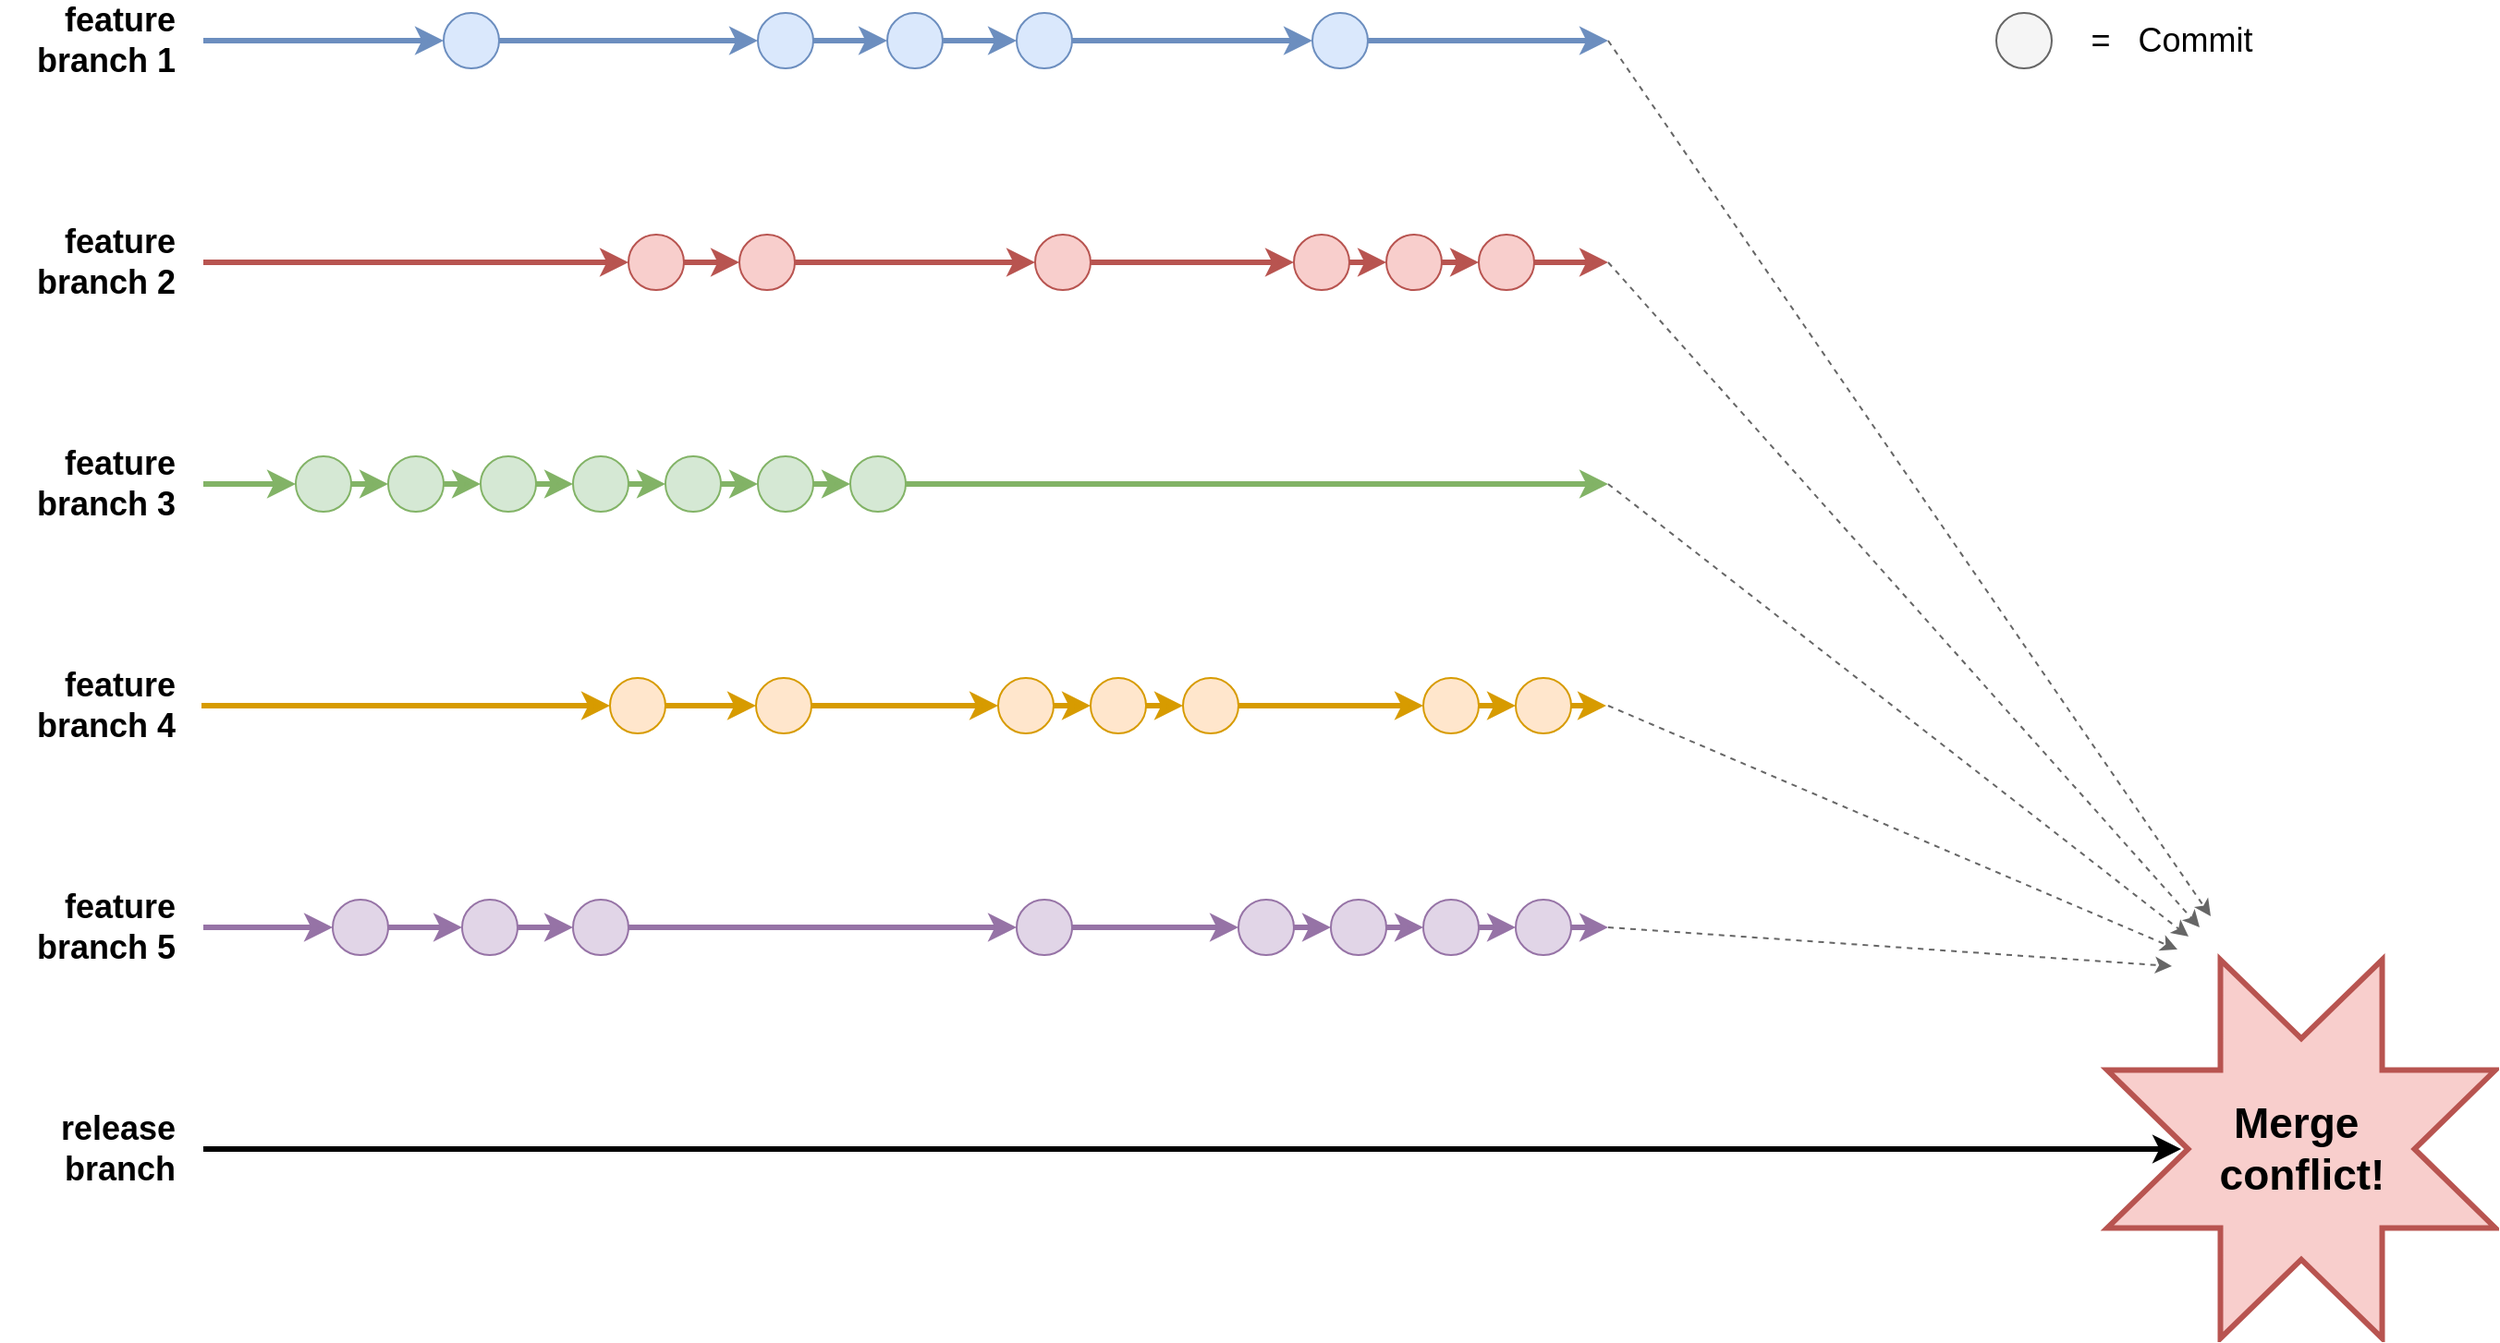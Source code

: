 <mxfile version="24.5.2" type="device">
  <diagram name="Page-1" id="pugEUD34ADWXKRA1LsCm">
    <mxGraphModel dx="2284" dy="795" grid="1" gridSize="10" guides="1" tooltips="1" connect="1" arrows="1" fold="1" page="1" pageScale="1" pageWidth="850" pageHeight="1100" math="0" shadow="0">
      <root>
        <mxCell id="0" />
        <mxCell id="1" parent="0" />
        <mxCell id="9KCZVOldgZEE5MTUfetc-2" value="" style="endArrow=classic;html=1;rounded=0;strokeWidth=3;fillColor=#dae8fc;strokeColor=#6c8ebf;fontSize=18;labelPosition=center;verticalLabelPosition=bottom;align=center;verticalAlign=top;" parent="1" source="9KCZVOldgZEE5MTUfetc-11" edge="1">
          <mxGeometry width="50" height="50" relative="1" as="geometry">
            <mxPoint x="40" y="115" as="sourcePoint" />
            <mxPoint x="780" y="120" as="targetPoint" />
          </mxGeometry>
        </mxCell>
        <mxCell id="9KCZVOldgZEE5MTUfetc-4" value="" style="endArrow=classic;html=1;rounded=0;strokeWidth=3;fillColor=#dae8fc;strokeColor=#6c8ebf;fontSize=18;" parent="1" target="9KCZVOldgZEE5MTUfetc-3" edge="1">
          <mxGeometry width="50" height="50" relative="1" as="geometry">
            <mxPoint x="20" y="120" as="sourcePoint" />
            <mxPoint x="370" y="115" as="targetPoint" />
          </mxGeometry>
        </mxCell>
        <mxCell id="9KCZVOldgZEE5MTUfetc-3" value="" style="ellipse;whiteSpace=wrap;html=1;aspect=fixed;fontSize=18;fillColor=#dae8fc;strokeColor=#6c8ebf;labelPosition=center;verticalLabelPosition=bottom;align=center;verticalAlign=top;" parent="1" vertex="1">
          <mxGeometry x="150" y="105" width="30" height="30" as="geometry" />
        </mxCell>
        <mxCell id="9KCZVOldgZEE5MTUfetc-6" value="" style="endArrow=classic;html=1;rounded=0;strokeWidth=3;fillColor=#dae8fc;strokeColor=#6c8ebf;fontSize=18;labelPosition=center;verticalLabelPosition=bottom;align=center;verticalAlign=top;" parent="1" source="9KCZVOldgZEE5MTUfetc-3" target="9KCZVOldgZEE5MTUfetc-5" edge="1">
          <mxGeometry width="50" height="50" relative="1" as="geometry">
            <mxPoint x="180" y="120" as="sourcePoint" />
            <mxPoint x="370" y="120" as="targetPoint" />
          </mxGeometry>
        </mxCell>
        <mxCell id="9KCZVOldgZEE5MTUfetc-5" value="" style="ellipse;whiteSpace=wrap;html=1;aspect=fixed;fontSize=18;fillColor=#dae8fc;strokeColor=#6c8ebf;labelPosition=center;verticalLabelPosition=bottom;align=center;verticalAlign=top;" parent="1" vertex="1">
          <mxGeometry x="320" y="105" width="30" height="30" as="geometry" />
        </mxCell>
        <mxCell id="9KCZVOldgZEE5MTUfetc-8" value="" style="endArrow=classic;html=1;rounded=0;strokeWidth=3;fillColor=#dae8fc;strokeColor=#6c8ebf;fontSize=18;labelPosition=center;verticalLabelPosition=bottom;align=center;verticalAlign=top;" parent="1" source="9KCZVOldgZEE5MTUfetc-5" target="9KCZVOldgZEE5MTUfetc-7" edge="1">
          <mxGeometry width="50" height="50" relative="1" as="geometry">
            <mxPoint x="350" y="120" as="sourcePoint" />
            <mxPoint x="480" y="120" as="targetPoint" />
          </mxGeometry>
        </mxCell>
        <mxCell id="9KCZVOldgZEE5MTUfetc-7" value="" style="ellipse;whiteSpace=wrap;html=1;aspect=fixed;fontSize=18;fillColor=#dae8fc;strokeColor=#6c8ebf;labelPosition=center;verticalLabelPosition=bottom;align=center;verticalAlign=top;" parent="1" vertex="1">
          <mxGeometry x="390" y="105" width="30" height="30" as="geometry" />
        </mxCell>
        <mxCell id="9KCZVOldgZEE5MTUfetc-10" value="" style="endArrow=classic;html=1;rounded=0;strokeWidth=3;fillColor=#dae8fc;strokeColor=#6c8ebf;fontSize=18;labelPosition=center;verticalLabelPosition=bottom;align=center;verticalAlign=top;" parent="1" source="9KCZVOldgZEE5MTUfetc-7" target="9KCZVOldgZEE5MTUfetc-9" edge="1">
          <mxGeometry width="50" height="50" relative="1" as="geometry">
            <mxPoint x="420" y="120" as="sourcePoint" />
            <mxPoint x="670" y="120" as="targetPoint" />
          </mxGeometry>
        </mxCell>
        <mxCell id="9KCZVOldgZEE5MTUfetc-9" value="" style="ellipse;whiteSpace=wrap;html=1;aspect=fixed;fontSize=18;fillColor=#dae8fc;strokeColor=#6c8ebf;labelPosition=center;verticalLabelPosition=bottom;align=center;verticalAlign=top;" parent="1" vertex="1">
          <mxGeometry x="460" y="105" width="30" height="30" as="geometry" />
        </mxCell>
        <mxCell id="9KCZVOldgZEE5MTUfetc-12" value="" style="endArrow=classic;html=1;rounded=0;strokeWidth=3;fillColor=#dae8fc;strokeColor=#6c8ebf;fontSize=18;labelPosition=center;verticalLabelPosition=bottom;align=center;verticalAlign=top;" parent="1" source="9KCZVOldgZEE5MTUfetc-9" target="9KCZVOldgZEE5MTUfetc-11" edge="1">
          <mxGeometry width="50" height="50" relative="1" as="geometry">
            <mxPoint x="490" y="120" as="sourcePoint" />
            <mxPoint x="670" y="120" as="targetPoint" />
          </mxGeometry>
        </mxCell>
        <mxCell id="9KCZVOldgZEE5MTUfetc-11" value="" style="ellipse;whiteSpace=wrap;html=1;aspect=fixed;fontSize=18;fillColor=#dae8fc;strokeColor=#6c8ebf;labelPosition=center;verticalLabelPosition=bottom;align=center;verticalAlign=top;" parent="1" vertex="1">
          <mxGeometry x="620" y="105" width="30" height="30" as="geometry" />
        </mxCell>
        <mxCell id="9KCZVOldgZEE5MTUfetc-13" value="" style="endArrow=classic;html=1;rounded=0;strokeWidth=3;fillColor=#f8cecc;strokeColor=#b85450;fontSize=18;labelPosition=center;verticalLabelPosition=bottom;align=center;verticalAlign=top;" parent="1" source="9KCZVOldgZEE5MTUfetc-23" edge="1">
          <mxGeometry width="50" height="50" relative="1" as="geometry">
            <mxPoint x="40" y="235" as="sourcePoint" />
            <mxPoint x="780" y="240" as="targetPoint" />
          </mxGeometry>
        </mxCell>
        <mxCell id="9KCZVOldgZEE5MTUfetc-14" value="" style="endArrow=classic;html=1;rounded=0;strokeWidth=3;fillColor=#f8cecc;strokeColor=#b85450;fontSize=18;" parent="1" target="9KCZVOldgZEE5MTUfetc-15" edge="1">
          <mxGeometry width="50" height="50" relative="1" as="geometry">
            <mxPoint x="20" y="240" as="sourcePoint" />
            <mxPoint x="370" y="235" as="targetPoint" />
          </mxGeometry>
        </mxCell>
        <mxCell id="9KCZVOldgZEE5MTUfetc-15" value="" style="ellipse;whiteSpace=wrap;html=1;aspect=fixed;fontSize=18;fillColor=#f8cecc;strokeColor=#b85450;labelPosition=center;verticalLabelPosition=bottom;align=center;verticalAlign=top;" parent="1" vertex="1">
          <mxGeometry x="250" y="225" width="30" height="30" as="geometry" />
        </mxCell>
        <mxCell id="9KCZVOldgZEE5MTUfetc-16" value="" style="endArrow=classic;html=1;rounded=0;strokeWidth=3;fillColor=#f8cecc;strokeColor=#b85450;fontSize=18;labelPosition=center;verticalLabelPosition=bottom;align=center;verticalAlign=top;" parent="1" source="9KCZVOldgZEE5MTUfetc-15" target="9KCZVOldgZEE5MTUfetc-17" edge="1">
          <mxGeometry width="50" height="50" relative="1" as="geometry">
            <mxPoint x="180" y="240" as="sourcePoint" />
            <mxPoint x="370" y="240" as="targetPoint" />
          </mxGeometry>
        </mxCell>
        <mxCell id="9KCZVOldgZEE5MTUfetc-17" value="" style="ellipse;whiteSpace=wrap;html=1;aspect=fixed;fontSize=18;fillColor=#f8cecc;strokeColor=#b85450;labelPosition=center;verticalLabelPosition=bottom;align=center;verticalAlign=top;" parent="1" vertex="1">
          <mxGeometry x="310" y="225" width="30" height="30" as="geometry" />
        </mxCell>
        <mxCell id="9KCZVOldgZEE5MTUfetc-18" value="" style="endArrow=classic;html=1;rounded=0;strokeWidth=3;fillColor=#f8cecc;strokeColor=#b85450;entryX=0;entryY=0.5;entryDx=0;entryDy=0;fontSize=18;labelPosition=center;verticalLabelPosition=bottom;align=center;verticalAlign=top;" parent="1" source="9KCZVOldgZEE5MTUfetc-17" target="9KCZVOldgZEE5MTUfetc-21" edge="1">
          <mxGeometry width="50" height="50" relative="1" as="geometry">
            <mxPoint x="350" y="240" as="sourcePoint" />
            <mxPoint x="390" y="240" as="targetPoint" />
          </mxGeometry>
        </mxCell>
        <mxCell id="9KCZVOldgZEE5MTUfetc-21" value="" style="ellipse;whiteSpace=wrap;html=1;aspect=fixed;fontSize=18;fillColor=#f8cecc;strokeColor=#b85450;labelPosition=center;verticalLabelPosition=bottom;align=center;verticalAlign=top;" parent="1" vertex="1">
          <mxGeometry x="470" y="225" width="30" height="30" as="geometry" />
        </mxCell>
        <mxCell id="9KCZVOldgZEE5MTUfetc-22" value="" style="endArrow=classic;html=1;rounded=0;strokeWidth=3;fillColor=#f8cecc;strokeColor=#b85450;fontSize=18;labelPosition=center;verticalLabelPosition=bottom;align=center;verticalAlign=top;" parent="1" source="9KCZVOldgZEE5MTUfetc-68" target="9KCZVOldgZEE5MTUfetc-23" edge="1">
          <mxGeometry width="50" height="50" relative="1" as="geometry">
            <mxPoint x="490" y="240" as="sourcePoint" />
            <mxPoint x="670" y="240" as="targetPoint" />
          </mxGeometry>
        </mxCell>
        <mxCell id="9KCZVOldgZEE5MTUfetc-23" value="" style="ellipse;whiteSpace=wrap;html=1;aspect=fixed;fontSize=18;fillColor=#f8cecc;strokeColor=#b85450;labelPosition=center;verticalLabelPosition=bottom;align=center;verticalAlign=top;" parent="1" vertex="1">
          <mxGeometry x="710" y="225" width="30" height="30" as="geometry" />
        </mxCell>
        <mxCell id="9KCZVOldgZEE5MTUfetc-35" value="" style="endArrow=classic;html=1;rounded=0;strokeWidth=3;fillColor=#d5e8d4;strokeColor=#82b366;fontSize=18;labelPosition=center;verticalLabelPosition=bottom;align=center;verticalAlign=top;" parent="1" source="9KCZVOldgZEE5MTUfetc-74" edge="1">
          <mxGeometry width="50" height="50" relative="1" as="geometry">
            <mxPoint x="40" y="355" as="sourcePoint" />
            <mxPoint x="780" y="360" as="targetPoint" />
          </mxGeometry>
        </mxCell>
        <mxCell id="9KCZVOldgZEE5MTUfetc-36" value="" style="endArrow=classic;html=1;rounded=0;strokeWidth=3;fillColor=#d5e8d4;strokeColor=#82b366;fontSize=18;" parent="1" target="9KCZVOldgZEE5MTUfetc-37" edge="1">
          <mxGeometry width="50" height="50" relative="1" as="geometry">
            <mxPoint x="20" y="360" as="sourcePoint" />
            <mxPoint x="370" y="355" as="targetPoint" />
          </mxGeometry>
        </mxCell>
        <mxCell id="9KCZVOldgZEE5MTUfetc-37" value="" style="ellipse;whiteSpace=wrap;html=1;aspect=fixed;fontSize=18;fillColor=#d5e8d4;strokeColor=#82b366;labelPosition=center;verticalLabelPosition=bottom;align=center;verticalAlign=top;" parent="1" vertex="1">
          <mxGeometry x="70" y="345" width="30" height="30" as="geometry" />
        </mxCell>
        <mxCell id="9KCZVOldgZEE5MTUfetc-38" value="" style="endArrow=classic;html=1;rounded=0;strokeWidth=3;fillColor=#d5e8d4;strokeColor=#82b366;fontSize=18;labelPosition=center;verticalLabelPosition=bottom;align=center;verticalAlign=top;" parent="1" source="9KCZVOldgZEE5MTUfetc-37" target="9KCZVOldgZEE5MTUfetc-39" edge="1">
          <mxGeometry width="50" height="50" relative="1" as="geometry">
            <mxPoint x="180" y="360" as="sourcePoint" />
            <mxPoint x="370" y="360" as="targetPoint" />
          </mxGeometry>
        </mxCell>
        <mxCell id="9KCZVOldgZEE5MTUfetc-39" value="" style="ellipse;whiteSpace=wrap;html=1;aspect=fixed;fontSize=18;fillColor=#d5e8d4;strokeColor=#82b366;labelPosition=center;verticalLabelPosition=bottom;align=center;verticalAlign=top;" parent="1" vertex="1">
          <mxGeometry x="120" y="345" width="30" height="30" as="geometry" />
        </mxCell>
        <mxCell id="9KCZVOldgZEE5MTUfetc-40" value="" style="endArrow=classic;html=1;rounded=0;strokeWidth=3;fillColor=#d5e8d4;strokeColor=#82b366;fontSize=18;labelPosition=center;verticalLabelPosition=bottom;align=center;verticalAlign=top;" parent="1" source="9KCZVOldgZEE5MTUfetc-39" target="9KCZVOldgZEE5MTUfetc-41" edge="1">
          <mxGeometry width="50" height="50" relative="1" as="geometry">
            <mxPoint x="350" y="360" as="sourcePoint" />
            <mxPoint x="480" y="360" as="targetPoint" />
          </mxGeometry>
        </mxCell>
        <mxCell id="9KCZVOldgZEE5MTUfetc-41" value="" style="ellipse;whiteSpace=wrap;html=1;aspect=fixed;fontSize=18;fillColor=#d5e8d4;strokeColor=#82b366;labelPosition=center;verticalLabelPosition=bottom;align=center;verticalAlign=top;" parent="1" vertex="1">
          <mxGeometry x="170" y="345" width="30" height="30" as="geometry" />
        </mxCell>
        <mxCell id="9KCZVOldgZEE5MTUfetc-42" value="" style="endArrow=classic;html=1;rounded=0;strokeWidth=3;fillColor=#d5e8d4;strokeColor=#82b366;fontSize=18;labelPosition=center;verticalLabelPosition=bottom;align=center;verticalAlign=top;" parent="1" source="9KCZVOldgZEE5MTUfetc-41" target="9KCZVOldgZEE5MTUfetc-43" edge="1">
          <mxGeometry width="50" height="50" relative="1" as="geometry">
            <mxPoint x="420" y="360" as="sourcePoint" />
            <mxPoint x="670" y="360" as="targetPoint" />
          </mxGeometry>
        </mxCell>
        <mxCell id="9KCZVOldgZEE5MTUfetc-43" value="" style="ellipse;whiteSpace=wrap;html=1;aspect=fixed;fontSize=18;fillColor=#d5e8d4;strokeColor=#82b366;labelPosition=center;verticalLabelPosition=bottom;align=center;verticalAlign=top;" parent="1" vertex="1">
          <mxGeometry x="220" y="345" width="30" height="30" as="geometry" />
        </mxCell>
        <mxCell id="9KCZVOldgZEE5MTUfetc-44" value="" style="endArrow=classic;html=1;rounded=0;strokeWidth=3;fillColor=#d5e8d4;strokeColor=#82b366;fontSize=18;labelPosition=center;verticalLabelPosition=bottom;align=center;verticalAlign=top;" parent="1" source="9KCZVOldgZEE5MTUfetc-43" target="9KCZVOldgZEE5MTUfetc-45" edge="1">
          <mxGeometry width="50" height="50" relative="1" as="geometry">
            <mxPoint x="490" y="360" as="sourcePoint" />
            <mxPoint x="670" y="360" as="targetPoint" />
          </mxGeometry>
        </mxCell>
        <mxCell id="9KCZVOldgZEE5MTUfetc-45" value="" style="ellipse;whiteSpace=wrap;html=1;aspect=fixed;fontSize=18;fillColor=#d5e8d4;strokeColor=#82b366;labelPosition=center;verticalLabelPosition=bottom;align=center;verticalAlign=top;" parent="1" vertex="1">
          <mxGeometry x="270" y="345" width="30" height="30" as="geometry" />
        </mxCell>
        <mxCell id="9KCZVOldgZEE5MTUfetc-46" value="" style="endArrow=classic;html=1;rounded=0;strokeWidth=3;fillColor=#ffe6cc;strokeColor=#d79b00;fontSize=18;labelPosition=center;verticalLabelPosition=bottom;align=center;verticalAlign=top;" parent="1" source="9KCZVOldgZEE5MTUfetc-56" edge="1">
          <mxGeometry width="50" height="50" relative="1" as="geometry">
            <mxPoint x="39" y="475" as="sourcePoint" />
            <mxPoint x="779" y="480" as="targetPoint" />
          </mxGeometry>
        </mxCell>
        <mxCell id="9KCZVOldgZEE5MTUfetc-47" value="" style="endArrow=classic;html=1;rounded=0;strokeWidth=3;fillColor=#ffe6cc;strokeColor=#d79b00;fontSize=18;" parent="1" target="9KCZVOldgZEE5MTUfetc-48" edge="1">
          <mxGeometry width="50" height="50" relative="1" as="geometry">
            <mxPoint x="19" y="480" as="sourcePoint" />
            <mxPoint x="369" y="475" as="targetPoint" />
          </mxGeometry>
        </mxCell>
        <mxCell id="9KCZVOldgZEE5MTUfetc-48" value="" style="ellipse;whiteSpace=wrap;html=1;aspect=fixed;fontSize=18;fillColor=#ffe6cc;strokeColor=#d79b00;labelPosition=center;verticalLabelPosition=bottom;align=center;verticalAlign=top;" parent="1" vertex="1">
          <mxGeometry x="240" y="465" width="30" height="30" as="geometry" />
        </mxCell>
        <mxCell id="9KCZVOldgZEE5MTUfetc-49" value="" style="endArrow=classic;html=1;rounded=0;strokeWidth=3;fillColor=#ffe6cc;strokeColor=#d79b00;fontSize=18;labelPosition=center;verticalLabelPosition=bottom;align=center;verticalAlign=top;" parent="1" source="9KCZVOldgZEE5MTUfetc-48" target="9KCZVOldgZEE5MTUfetc-50" edge="1">
          <mxGeometry width="50" height="50" relative="1" as="geometry">
            <mxPoint x="179" y="480" as="sourcePoint" />
            <mxPoint x="369" y="480" as="targetPoint" />
          </mxGeometry>
        </mxCell>
        <mxCell id="9KCZVOldgZEE5MTUfetc-50" value="" style="ellipse;whiteSpace=wrap;html=1;aspect=fixed;fontSize=18;fillColor=#ffe6cc;strokeColor=#d79b00;labelPosition=center;verticalLabelPosition=bottom;align=center;verticalAlign=top;" parent="1" vertex="1">
          <mxGeometry x="319" y="465" width="30" height="30" as="geometry" />
        </mxCell>
        <mxCell id="9KCZVOldgZEE5MTUfetc-51" value="" style="endArrow=classic;html=1;rounded=0;strokeWidth=3;fillColor=#ffe6cc;strokeColor=#d79b00;fontSize=18;labelPosition=center;verticalLabelPosition=bottom;align=center;verticalAlign=top;" parent="1" source="9KCZVOldgZEE5MTUfetc-50" target="9KCZVOldgZEE5MTUfetc-54" edge="1">
          <mxGeometry width="50" height="50" relative="1" as="geometry">
            <mxPoint x="349" y="480" as="sourcePoint" />
            <mxPoint x="389" y="480" as="targetPoint" />
          </mxGeometry>
        </mxCell>
        <mxCell id="9KCZVOldgZEE5MTUfetc-54" value="" style="ellipse;whiteSpace=wrap;html=1;aspect=fixed;fontSize=18;fillColor=#ffe6cc;strokeColor=#d79b00;labelPosition=center;verticalLabelPosition=bottom;align=center;verticalAlign=top;" parent="1" vertex="1">
          <mxGeometry x="450" y="465" width="30" height="30" as="geometry" />
        </mxCell>
        <mxCell id="9KCZVOldgZEE5MTUfetc-55" value="" style="endArrow=classic;html=1;rounded=0;strokeWidth=3;fillColor=#ffe6cc;strokeColor=#d79b00;fontSize=18;labelPosition=center;verticalLabelPosition=bottom;align=center;verticalAlign=top;" parent="1" source="9KCZVOldgZEE5MTUfetc-76" target="9KCZVOldgZEE5MTUfetc-56" edge="1">
          <mxGeometry width="50" height="50" relative="1" as="geometry">
            <mxPoint x="489" y="480" as="sourcePoint" />
            <mxPoint x="669" y="480" as="targetPoint" />
          </mxGeometry>
        </mxCell>
        <mxCell id="9KCZVOldgZEE5MTUfetc-56" value="" style="ellipse;whiteSpace=wrap;html=1;aspect=fixed;fontSize=18;fillColor=#ffe6cc;strokeColor=#d79b00;labelPosition=center;verticalLabelPosition=bottom;align=center;verticalAlign=top;" parent="1" vertex="1">
          <mxGeometry x="730" y="465" width="30" height="30" as="geometry" />
        </mxCell>
        <mxCell id="9KCZVOldgZEE5MTUfetc-57" value="" style="endArrow=classic;html=1;rounded=0;strokeWidth=3;fillColor=#e1d5e7;strokeColor=#9673a6;fontSize=18;labelPosition=center;verticalLabelPosition=bottom;align=center;verticalAlign=top;" parent="1" source="9KCZVOldgZEE5MTUfetc-80" edge="1">
          <mxGeometry width="50" height="50" relative="1" as="geometry">
            <mxPoint x="40" y="595" as="sourcePoint" />
            <mxPoint x="780" y="600" as="targetPoint" />
          </mxGeometry>
        </mxCell>
        <mxCell id="9KCZVOldgZEE5MTUfetc-58" value="" style="endArrow=classic;html=1;rounded=0;strokeWidth=3;fillColor=#e1d5e7;strokeColor=#9673a6;fontSize=18;" parent="1" target="9KCZVOldgZEE5MTUfetc-59" edge="1">
          <mxGeometry width="50" height="50" relative="1" as="geometry">
            <mxPoint x="20" y="600" as="sourcePoint" />
            <mxPoint x="370" y="595" as="targetPoint" />
          </mxGeometry>
        </mxCell>
        <mxCell id="9KCZVOldgZEE5MTUfetc-59" value="" style="ellipse;whiteSpace=wrap;html=1;aspect=fixed;fontSize=18;fillColor=#e1d5e7;strokeColor=#9673a6;labelPosition=center;verticalLabelPosition=bottom;align=center;verticalAlign=top;" parent="1" vertex="1">
          <mxGeometry x="90" y="585" width="30" height="30" as="geometry" />
        </mxCell>
        <mxCell id="9KCZVOldgZEE5MTUfetc-60" value="" style="endArrow=classic;html=1;rounded=0;strokeWidth=3;fillColor=#e1d5e7;strokeColor=#9673a6;fontSize=18;labelPosition=center;verticalLabelPosition=bottom;align=center;verticalAlign=top;" parent="1" source="9KCZVOldgZEE5MTUfetc-59" target="9KCZVOldgZEE5MTUfetc-61" edge="1">
          <mxGeometry width="50" height="50" relative="1" as="geometry">
            <mxPoint x="180" y="600" as="sourcePoint" />
            <mxPoint x="370" y="600" as="targetPoint" />
          </mxGeometry>
        </mxCell>
        <mxCell id="9KCZVOldgZEE5MTUfetc-61" value="" style="ellipse;whiteSpace=wrap;html=1;aspect=fixed;fontSize=18;fillColor=#e1d5e7;strokeColor=#9673a6;labelPosition=center;verticalLabelPosition=bottom;align=center;verticalAlign=top;" parent="1" vertex="1">
          <mxGeometry x="160" y="585" width="30" height="30" as="geometry" />
        </mxCell>
        <mxCell id="9KCZVOldgZEE5MTUfetc-62" value="" style="endArrow=classic;html=1;rounded=0;strokeWidth=3;fillColor=#e1d5e7;strokeColor=#9673a6;fontSize=18;labelPosition=center;verticalLabelPosition=bottom;align=center;verticalAlign=top;" parent="1" source="9KCZVOldgZEE5MTUfetc-61" target="9KCZVOldgZEE5MTUfetc-63" edge="1">
          <mxGeometry width="50" height="50" relative="1" as="geometry">
            <mxPoint x="350" y="600" as="sourcePoint" />
            <mxPoint x="480" y="600" as="targetPoint" />
          </mxGeometry>
        </mxCell>
        <mxCell id="9KCZVOldgZEE5MTUfetc-63" value="" style="ellipse;whiteSpace=wrap;html=1;aspect=fixed;fontSize=18;fillColor=#e1d5e7;strokeColor=#9673a6;labelPosition=center;verticalLabelPosition=bottom;align=center;verticalAlign=top;" parent="1" vertex="1">
          <mxGeometry x="220" y="585" width="30" height="30" as="geometry" />
        </mxCell>
        <mxCell id="9KCZVOldgZEE5MTUfetc-64" value="" style="endArrow=classic;html=1;rounded=0;strokeWidth=3;fillColor=#e1d5e7;strokeColor=#9673a6;fontSize=18;labelPosition=center;verticalLabelPosition=bottom;align=center;verticalAlign=top;" parent="1" source="9KCZVOldgZEE5MTUfetc-63" target="9KCZVOldgZEE5MTUfetc-65" edge="1">
          <mxGeometry width="50" height="50" relative="1" as="geometry">
            <mxPoint x="420" y="600" as="sourcePoint" />
            <mxPoint x="670" y="600" as="targetPoint" />
          </mxGeometry>
        </mxCell>
        <mxCell id="9KCZVOldgZEE5MTUfetc-65" value="" style="ellipse;whiteSpace=wrap;html=1;aspect=fixed;fontSize=18;fillColor=#e1d5e7;strokeColor=#9673a6;labelPosition=center;verticalLabelPosition=bottom;align=center;verticalAlign=top;" parent="1" vertex="1">
          <mxGeometry x="460" y="585" width="30" height="30" as="geometry" />
        </mxCell>
        <mxCell id="9KCZVOldgZEE5MTUfetc-66" value="" style="endArrow=classic;html=1;rounded=0;strokeWidth=3;fillColor=#e1d5e7;strokeColor=#9673a6;fontSize=18;labelPosition=center;verticalLabelPosition=bottom;align=center;verticalAlign=top;" parent="1" source="9KCZVOldgZEE5MTUfetc-82" target="9KCZVOldgZEE5MTUfetc-67" edge="1">
          <mxGeometry width="50" height="50" relative="1" as="geometry">
            <mxPoint x="490" y="600" as="sourcePoint" />
            <mxPoint x="670" y="600" as="targetPoint" />
          </mxGeometry>
        </mxCell>
        <mxCell id="9KCZVOldgZEE5MTUfetc-67" value="" style="ellipse;whiteSpace=wrap;html=1;aspect=fixed;fontSize=18;fillColor=#e1d5e7;strokeColor=#9673a6;labelPosition=center;verticalLabelPosition=bottom;align=center;verticalAlign=top;" parent="1" vertex="1">
          <mxGeometry x="630" y="585" width="30" height="30" as="geometry" />
        </mxCell>
        <mxCell id="9KCZVOldgZEE5MTUfetc-69" value="" style="endArrow=classic;html=1;rounded=0;strokeWidth=3;fillColor=#f8cecc;strokeColor=#b85450;fontSize=18;labelPosition=center;verticalLabelPosition=bottom;align=center;verticalAlign=top;" parent="1" source="9KCZVOldgZEE5MTUfetc-70" target="9KCZVOldgZEE5MTUfetc-68" edge="1">
          <mxGeometry width="50" height="50" relative="1" as="geometry">
            <mxPoint x="500" y="240" as="sourcePoint" />
            <mxPoint x="710" y="240" as="targetPoint" />
          </mxGeometry>
        </mxCell>
        <mxCell id="9KCZVOldgZEE5MTUfetc-68" value="" style="ellipse;whiteSpace=wrap;html=1;aspect=fixed;fontSize=18;fillColor=#f8cecc;strokeColor=#b85450;labelPosition=center;verticalLabelPosition=bottom;align=center;verticalAlign=top;" parent="1" vertex="1">
          <mxGeometry x="660" y="225" width="30" height="30" as="geometry" />
        </mxCell>
        <mxCell id="9KCZVOldgZEE5MTUfetc-71" value="" style="endArrow=classic;html=1;rounded=0;strokeWidth=3;fillColor=#f8cecc;strokeColor=#b85450;fontSize=18;labelPosition=center;verticalLabelPosition=bottom;align=center;verticalAlign=top;" parent="1" source="9KCZVOldgZEE5MTUfetc-21" target="9KCZVOldgZEE5MTUfetc-70" edge="1">
          <mxGeometry width="50" height="50" relative="1" as="geometry">
            <mxPoint x="500" y="240" as="sourcePoint" />
            <mxPoint x="660" y="240" as="targetPoint" />
          </mxGeometry>
        </mxCell>
        <mxCell id="9KCZVOldgZEE5MTUfetc-70" value="" style="ellipse;whiteSpace=wrap;html=1;aspect=fixed;fontSize=18;fillColor=#f8cecc;strokeColor=#b85450;labelPosition=center;verticalLabelPosition=bottom;align=center;verticalAlign=top;" parent="1" vertex="1">
          <mxGeometry x="610" y="225" width="30" height="30" as="geometry" />
        </mxCell>
        <mxCell id="9KCZVOldgZEE5MTUfetc-73" value="" style="endArrow=classic;html=1;rounded=0;strokeWidth=3;fillColor=#d5e8d4;strokeColor=#82b366;fontSize=18;labelPosition=center;verticalLabelPosition=bottom;align=center;verticalAlign=top;" parent="1" source="9KCZVOldgZEE5MTUfetc-45" target="9KCZVOldgZEE5MTUfetc-72" edge="1">
          <mxGeometry width="50" height="50" relative="1" as="geometry">
            <mxPoint x="300" y="360" as="sourcePoint" />
            <mxPoint x="780" y="360" as="targetPoint" />
          </mxGeometry>
        </mxCell>
        <mxCell id="9KCZVOldgZEE5MTUfetc-72" value="" style="ellipse;whiteSpace=wrap;html=1;aspect=fixed;fontSize=18;fillColor=#d5e8d4;strokeColor=#82b366;labelPosition=center;verticalLabelPosition=bottom;align=center;verticalAlign=top;" parent="1" vertex="1">
          <mxGeometry x="320" y="345" width="30" height="30" as="geometry" />
        </mxCell>
        <mxCell id="9KCZVOldgZEE5MTUfetc-75" value="" style="endArrow=classic;html=1;rounded=0;strokeWidth=3;fillColor=#d5e8d4;strokeColor=#82b366;fontSize=18;labelPosition=center;verticalLabelPosition=bottom;align=center;verticalAlign=top;" parent="1" source="9KCZVOldgZEE5MTUfetc-72" target="9KCZVOldgZEE5MTUfetc-74" edge="1">
          <mxGeometry width="50" height="50" relative="1" as="geometry">
            <mxPoint x="340" y="360" as="sourcePoint" />
            <mxPoint x="780" y="360" as="targetPoint" />
          </mxGeometry>
        </mxCell>
        <mxCell id="9KCZVOldgZEE5MTUfetc-74" value="" style="ellipse;whiteSpace=wrap;html=1;aspect=fixed;fontSize=18;fillColor=#d5e8d4;strokeColor=#82b366;labelPosition=center;verticalLabelPosition=bottom;align=center;verticalAlign=top;" parent="1" vertex="1">
          <mxGeometry x="370" y="345" width="30" height="30" as="geometry" />
        </mxCell>
        <mxCell id="9KCZVOldgZEE5MTUfetc-77" value="" style="endArrow=classic;html=1;rounded=0;strokeWidth=3;fillColor=#ffe6cc;strokeColor=#d79b00;fontSize=18;labelPosition=center;verticalLabelPosition=bottom;align=center;verticalAlign=top;" parent="1" source="9KCZVOldgZEE5MTUfetc-91" target="9KCZVOldgZEE5MTUfetc-76" edge="1">
          <mxGeometry width="50" height="50" relative="1" as="geometry">
            <mxPoint x="489" y="480" as="sourcePoint" />
            <mxPoint x="730" y="480" as="targetPoint" />
          </mxGeometry>
        </mxCell>
        <mxCell id="9KCZVOldgZEE5MTUfetc-76" value="" style="ellipse;whiteSpace=wrap;html=1;aspect=fixed;fontSize=18;fillColor=#ffe6cc;strokeColor=#d79b00;labelPosition=center;verticalLabelPosition=bottom;align=center;verticalAlign=top;" parent="1" vertex="1">
          <mxGeometry x="680" y="465" width="30" height="30" as="geometry" />
        </mxCell>
        <mxCell id="9KCZVOldgZEE5MTUfetc-79" value="" style="endArrow=classic;html=1;rounded=0;strokeWidth=3;fillColor=#e1d5e7;strokeColor=#9673a6;fontSize=18;labelPosition=center;verticalLabelPosition=bottom;align=center;verticalAlign=top;" parent="1" source="9KCZVOldgZEE5MTUfetc-67" target="9KCZVOldgZEE5MTUfetc-78" edge="1">
          <mxGeometry width="50" height="50" relative="1" as="geometry">
            <mxPoint x="670" y="600" as="sourcePoint" />
            <mxPoint x="780" y="600" as="targetPoint" />
          </mxGeometry>
        </mxCell>
        <mxCell id="9KCZVOldgZEE5MTUfetc-78" value="" style="ellipse;whiteSpace=wrap;html=1;aspect=fixed;fontSize=18;fillColor=#e1d5e7;strokeColor=#9673a6;labelPosition=center;verticalLabelPosition=bottom;align=center;verticalAlign=top;" parent="1" vertex="1">
          <mxGeometry x="680" y="585" width="30" height="30" as="geometry" />
        </mxCell>
        <mxCell id="9KCZVOldgZEE5MTUfetc-81" value="" style="endArrow=classic;html=1;rounded=0;strokeWidth=3;fillColor=#e1d5e7;strokeColor=#9673a6;fontSize=18;labelPosition=center;verticalLabelPosition=bottom;align=center;verticalAlign=top;" parent="1" source="9KCZVOldgZEE5MTUfetc-78" target="9KCZVOldgZEE5MTUfetc-80" edge="1">
          <mxGeometry width="50" height="50" relative="1" as="geometry">
            <mxPoint x="710" y="600" as="sourcePoint" />
            <mxPoint x="780" y="600" as="targetPoint" />
          </mxGeometry>
        </mxCell>
        <mxCell id="9KCZVOldgZEE5MTUfetc-80" value="" style="ellipse;whiteSpace=wrap;html=1;aspect=fixed;fontSize=18;fillColor=#e1d5e7;strokeColor=#9673a6;labelPosition=center;verticalLabelPosition=bottom;align=center;verticalAlign=top;" parent="1" vertex="1">
          <mxGeometry x="730" y="585" width="30" height="30" as="geometry" />
        </mxCell>
        <mxCell id="9KCZVOldgZEE5MTUfetc-83" value="" style="endArrow=classic;html=1;rounded=0;strokeWidth=3;fillColor=#e1d5e7;strokeColor=#9673a6;fontSize=18;labelPosition=center;verticalLabelPosition=bottom;align=center;verticalAlign=top;" parent="1" source="9KCZVOldgZEE5MTUfetc-65" target="9KCZVOldgZEE5MTUfetc-82" edge="1">
          <mxGeometry width="50" height="50" relative="1" as="geometry">
            <mxPoint x="490" y="600" as="sourcePoint" />
            <mxPoint x="630" y="600" as="targetPoint" />
          </mxGeometry>
        </mxCell>
        <mxCell id="9KCZVOldgZEE5MTUfetc-82" value="" style="ellipse;whiteSpace=wrap;html=1;aspect=fixed;fontSize=18;fillColor=#e1d5e7;strokeColor=#9673a6;labelPosition=center;verticalLabelPosition=bottom;align=center;verticalAlign=top;" parent="1" vertex="1">
          <mxGeometry x="580" y="585" width="30" height="30" as="geometry" />
        </mxCell>
        <mxCell id="9KCZVOldgZEE5MTUfetc-84" value="feature branch 1" style="text;html=1;align=right;verticalAlign=middle;whiteSpace=wrap;rounded=0;fontStyle=1;fontSize=18;" parent="1" vertex="1">
          <mxGeometry x="-90" y="105" width="97" height="30" as="geometry" />
        </mxCell>
        <mxCell id="9KCZVOldgZEE5MTUfetc-85" value="feature branch 2" style="text;html=1;align=right;verticalAlign=middle;whiteSpace=wrap;rounded=0;fontStyle=1;fontSize=18;" parent="1" vertex="1">
          <mxGeometry x="-90" y="225" width="97" height="30" as="geometry" />
        </mxCell>
        <mxCell id="9KCZVOldgZEE5MTUfetc-86" value="feature branch 3" style="text;html=1;align=right;verticalAlign=middle;whiteSpace=wrap;rounded=0;fontStyle=1;fontSize=18;" parent="1" vertex="1">
          <mxGeometry x="-90" y="345" width="97" height="30" as="geometry" />
        </mxCell>
        <mxCell id="9KCZVOldgZEE5MTUfetc-87" value="feature branch 4" style="text;html=1;align=right;verticalAlign=middle;whiteSpace=wrap;rounded=0;fontStyle=1;fontSize=18;" parent="1" vertex="1">
          <mxGeometry x="-90" y="465" width="97" height="30" as="geometry" />
        </mxCell>
        <mxCell id="9KCZVOldgZEE5MTUfetc-88" value="feature branch 5" style="text;html=1;align=right;verticalAlign=middle;whiteSpace=wrap;rounded=0;fontStyle=1;fontSize=18;" parent="1" vertex="1">
          <mxGeometry x="-90" y="585" width="97" height="30" as="geometry" />
        </mxCell>
        <mxCell id="9KCZVOldgZEE5MTUfetc-90" value="" style="endArrow=classic;html=1;rounded=0;strokeWidth=3;fillColor=#ffe6cc;strokeColor=#d79b00;fontSize=18;labelPosition=center;verticalLabelPosition=bottom;align=center;verticalAlign=top;" parent="1" source="9KCZVOldgZEE5MTUfetc-54" target="9KCZVOldgZEE5MTUfetc-89" edge="1">
          <mxGeometry width="50" height="50" relative="1" as="geometry">
            <mxPoint x="489" y="480" as="sourcePoint" />
            <mxPoint x="680" y="480" as="targetPoint" />
          </mxGeometry>
        </mxCell>
        <mxCell id="9KCZVOldgZEE5MTUfetc-89" value="" style="ellipse;whiteSpace=wrap;html=1;aspect=fixed;fontSize=18;fillColor=#ffe6cc;strokeColor=#d79b00;labelPosition=center;verticalLabelPosition=bottom;align=center;verticalAlign=top;" parent="1" vertex="1">
          <mxGeometry x="500" y="465" width="30" height="30" as="geometry" />
        </mxCell>
        <mxCell id="9KCZVOldgZEE5MTUfetc-92" value="" style="endArrow=classic;html=1;rounded=0;strokeWidth=3;fillColor=#ffe6cc;strokeColor=#d79b00;fontSize=18;labelPosition=center;verticalLabelPosition=bottom;align=center;verticalAlign=top;" parent="1" source="9KCZVOldgZEE5MTUfetc-89" target="9KCZVOldgZEE5MTUfetc-91" edge="1">
          <mxGeometry width="50" height="50" relative="1" as="geometry">
            <mxPoint x="530" y="480" as="sourcePoint" />
            <mxPoint x="680" y="480" as="targetPoint" />
          </mxGeometry>
        </mxCell>
        <mxCell id="9KCZVOldgZEE5MTUfetc-91" value="" style="ellipse;whiteSpace=wrap;html=1;aspect=fixed;fontSize=18;fillColor=#ffe6cc;strokeColor=#d79b00;labelPosition=center;verticalLabelPosition=bottom;align=center;verticalAlign=top;" parent="1" vertex="1">
          <mxGeometry x="550" y="465" width="30" height="30" as="geometry" />
        </mxCell>
        <mxCell id="9KCZVOldgZEE5MTUfetc-94" value="" style="endArrow=classic;html=1;rounded=0;strokeWidth=3;" parent="1" edge="1">
          <mxGeometry width="50" height="50" relative="1" as="geometry">
            <mxPoint x="20" y="720" as="sourcePoint" />
            <mxPoint x="1090" y="720" as="targetPoint" />
          </mxGeometry>
        </mxCell>
        <mxCell id="9KCZVOldgZEE5MTUfetc-95" value="release branch" style="text;html=1;align=right;verticalAlign=middle;whiteSpace=wrap;rounded=0;fontStyle=1;fontSize=18;" parent="1" vertex="1">
          <mxGeometry x="-90" y="705" width="97" height="30" as="geometry" />
        </mxCell>
        <mxCell id="9KCZVOldgZEE5MTUfetc-97" value="Merge&amp;nbsp;&lt;div&gt;conflict!&lt;/div&gt;" style="verticalLabelPosition=middle;verticalAlign=middle;html=1;shape=mxgraph.basic.8_point_star;labelPosition=center;align=center;fontStyle=1;fontSize=23;fillColor=#f8cecc;strokeColor=#b85450;strokeWidth=3;" parent="1" vertex="1">
          <mxGeometry x="1050" y="617.5" width="210" height="205" as="geometry" />
        </mxCell>
        <mxCell id="9KCZVOldgZEE5MTUfetc-98" value="" style="endArrow=classic;html=1;rounded=0;dashed=1;fillColor=#f5f5f5;strokeColor=#666666;" parent="1" edge="1">
          <mxGeometry width="50" height="50" relative="1" as="geometry">
            <mxPoint x="780" y="120" as="sourcePoint" />
            <mxPoint x="1106" y="594" as="targetPoint" />
          </mxGeometry>
        </mxCell>
        <mxCell id="9KCZVOldgZEE5MTUfetc-99" value="" style="endArrow=classic;html=1;rounded=0;dashed=1;fillColor=#f5f5f5;strokeColor=#666666;" parent="1" edge="1">
          <mxGeometry width="50" height="50" relative="1" as="geometry">
            <mxPoint x="780" y="240" as="sourcePoint" />
            <mxPoint x="1100" y="600" as="targetPoint" />
          </mxGeometry>
        </mxCell>
        <mxCell id="9KCZVOldgZEE5MTUfetc-100" value="" style="endArrow=classic;html=1;rounded=0;dashed=1;fillColor=#f5f5f5;strokeColor=#666666;" parent="1" edge="1">
          <mxGeometry width="50" height="50" relative="1" as="geometry">
            <mxPoint x="780" y="360" as="sourcePoint" />
            <mxPoint x="1094" y="605" as="targetPoint" />
          </mxGeometry>
        </mxCell>
        <mxCell id="9KCZVOldgZEE5MTUfetc-101" value="" style="endArrow=classic;html=1;rounded=0;dashed=1;fillColor=#f5f5f5;strokeColor=#666666;" parent="1" edge="1">
          <mxGeometry width="50" height="50" relative="1" as="geometry">
            <mxPoint x="780" y="480" as="sourcePoint" />
            <mxPoint x="1088" y="612" as="targetPoint" />
          </mxGeometry>
        </mxCell>
        <mxCell id="9KCZVOldgZEE5MTUfetc-102" value="" style="endArrow=classic;html=1;rounded=0;dashed=1;fillColor=#f5f5f5;strokeColor=#666666;" parent="1" edge="1">
          <mxGeometry width="50" height="50" relative="1" as="geometry">
            <mxPoint x="780" y="600" as="sourcePoint" />
            <mxPoint x="1085" y="621" as="targetPoint" />
          </mxGeometry>
        </mxCell>
        <mxCell id="ItWbkMGqzN4ZVB6tgIPz-2" value="" style="ellipse;whiteSpace=wrap;html=1;aspect=fixed;fontSize=18;fillColor=#f5f5f5;strokeColor=#666666;labelPosition=center;verticalLabelPosition=bottom;align=center;verticalAlign=top;fontColor=#333333;" vertex="1" parent="1">
          <mxGeometry x="990" y="105" width="30" height="30" as="geometry" />
        </mxCell>
        <mxCell id="ItWbkMGqzN4ZVB6tgIPz-3" value="=&amp;nbsp; &amp;nbsp;Commit" style="text;html=1;align=center;verticalAlign=middle;whiteSpace=wrap;rounded=0;fontSize=18;" vertex="1" parent="1">
          <mxGeometry x="1040" y="105" width="90" height="30" as="geometry" />
        </mxCell>
      </root>
    </mxGraphModel>
  </diagram>
</mxfile>
